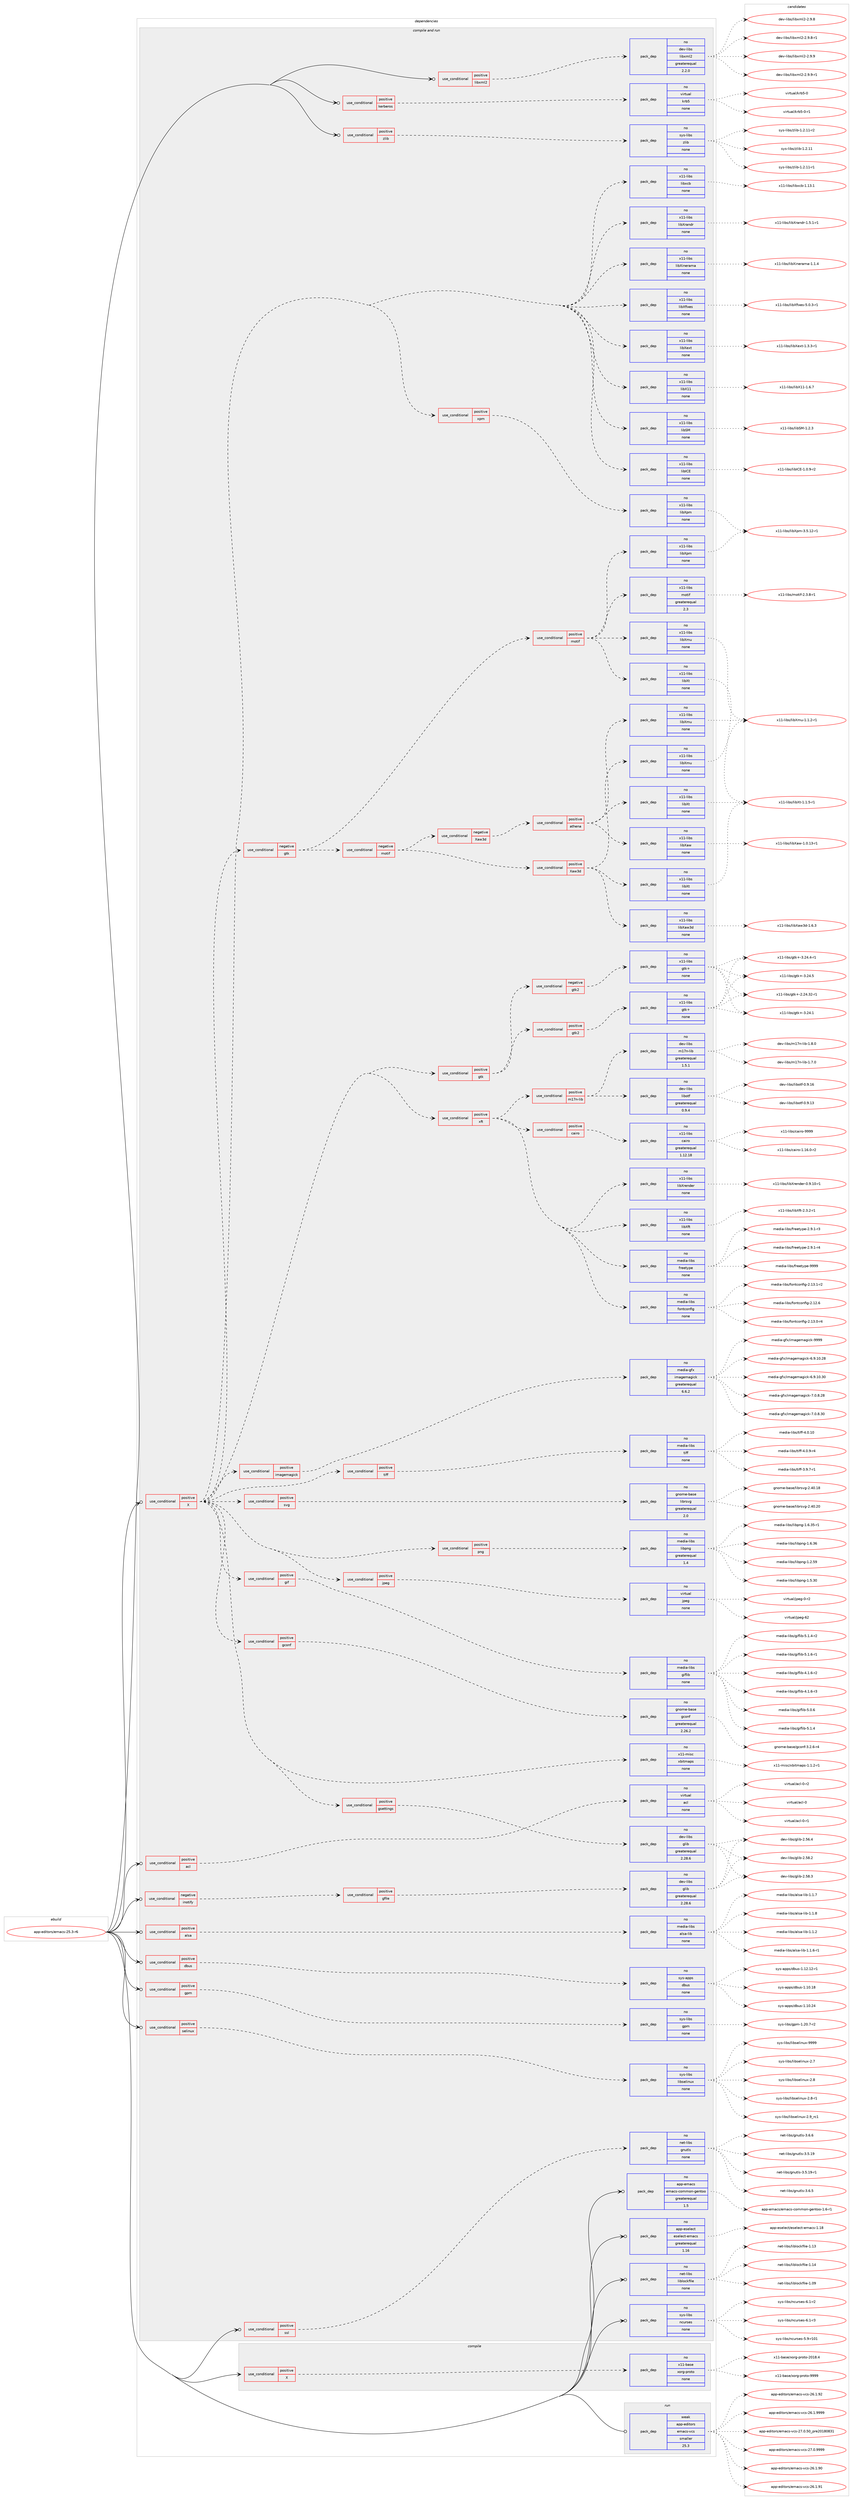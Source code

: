 digraph prolog {

# *************
# Graph options
# *************

newrank=true;
concentrate=true;
compound=true;
graph [rankdir=LR,fontname=Helvetica,fontsize=10,ranksep=1.5];#, ranksep=2.5, nodesep=0.2];
edge  [arrowhead=vee];
node  [fontname=Helvetica,fontsize=10];

# **********
# The ebuild
# **********

subgraph cluster_leftcol {
color=gray;
rank=same;
label=<<i>ebuild</i>>;
id [label="app-editors/emacs-25.3-r6", color=red, width=4, href="../app-editors/emacs-25.3-r6.svg"];
}

# ****************
# The dependencies
# ****************

subgraph cluster_midcol {
color=gray;
label=<<i>dependencies</i>>;
subgraph cluster_compile {
fillcolor="#eeeeee";
style=filled;
label=<<i>compile</i>>;
subgraph cond348324 {
dependency1279024 [label=<<TABLE BORDER="0" CELLBORDER="1" CELLSPACING="0" CELLPADDING="4"><TR><TD ROWSPAN="3" CELLPADDING="10">use_conditional</TD></TR><TR><TD>positive</TD></TR><TR><TD>X</TD></TR></TABLE>>, shape=none, color=red];
subgraph pack910796 {
dependency1279025 [label=<<TABLE BORDER="0" CELLBORDER="1" CELLSPACING="0" CELLPADDING="4" WIDTH="220"><TR><TD ROWSPAN="6" CELLPADDING="30">pack_dep</TD></TR><TR><TD WIDTH="110">no</TD></TR><TR><TD>x11-base</TD></TR><TR><TD>xorg-proto</TD></TR><TR><TD>none</TD></TR><TR><TD></TD></TR></TABLE>>, shape=none, color=blue];
}
dependency1279024:e -> dependency1279025:w [weight=20,style="dashed",arrowhead="vee"];
}
id:e -> dependency1279024:w [weight=20,style="solid",arrowhead="vee"];
}
subgraph cluster_compileandrun {
fillcolor="#eeeeee";
style=filled;
label=<<i>compile and run</i>>;
subgraph cond348325 {
dependency1279026 [label=<<TABLE BORDER="0" CELLBORDER="1" CELLSPACING="0" CELLPADDING="4"><TR><TD ROWSPAN="3" CELLPADDING="10">use_conditional</TD></TR><TR><TD>negative</TD></TR><TR><TD>inotify</TD></TR></TABLE>>, shape=none, color=red];
subgraph cond348326 {
dependency1279027 [label=<<TABLE BORDER="0" CELLBORDER="1" CELLSPACING="0" CELLPADDING="4"><TR><TD ROWSPAN="3" CELLPADDING="10">use_conditional</TD></TR><TR><TD>positive</TD></TR><TR><TD>gfile</TD></TR></TABLE>>, shape=none, color=red];
subgraph pack910797 {
dependency1279028 [label=<<TABLE BORDER="0" CELLBORDER="1" CELLSPACING="0" CELLPADDING="4" WIDTH="220"><TR><TD ROWSPAN="6" CELLPADDING="30">pack_dep</TD></TR><TR><TD WIDTH="110">no</TD></TR><TR><TD>dev-libs</TD></TR><TR><TD>glib</TD></TR><TR><TD>greaterequal</TD></TR><TR><TD>2.28.6</TD></TR></TABLE>>, shape=none, color=blue];
}
dependency1279027:e -> dependency1279028:w [weight=20,style="dashed",arrowhead="vee"];
}
dependency1279026:e -> dependency1279027:w [weight=20,style="dashed",arrowhead="vee"];
}
id:e -> dependency1279026:w [weight=20,style="solid",arrowhead="odotvee"];
subgraph cond348327 {
dependency1279029 [label=<<TABLE BORDER="0" CELLBORDER="1" CELLSPACING="0" CELLPADDING="4"><TR><TD ROWSPAN="3" CELLPADDING="10">use_conditional</TD></TR><TR><TD>positive</TD></TR><TR><TD>X</TD></TR></TABLE>>, shape=none, color=red];
subgraph pack910798 {
dependency1279030 [label=<<TABLE BORDER="0" CELLBORDER="1" CELLSPACING="0" CELLPADDING="4" WIDTH="220"><TR><TD ROWSPAN="6" CELLPADDING="30">pack_dep</TD></TR><TR><TD WIDTH="110">no</TD></TR><TR><TD>x11-libs</TD></TR><TR><TD>libICE</TD></TR><TR><TD>none</TD></TR><TR><TD></TD></TR></TABLE>>, shape=none, color=blue];
}
dependency1279029:e -> dependency1279030:w [weight=20,style="dashed",arrowhead="vee"];
subgraph pack910799 {
dependency1279031 [label=<<TABLE BORDER="0" CELLBORDER="1" CELLSPACING="0" CELLPADDING="4" WIDTH="220"><TR><TD ROWSPAN="6" CELLPADDING="30">pack_dep</TD></TR><TR><TD WIDTH="110">no</TD></TR><TR><TD>x11-libs</TD></TR><TR><TD>libSM</TD></TR><TR><TD>none</TD></TR><TR><TD></TD></TR></TABLE>>, shape=none, color=blue];
}
dependency1279029:e -> dependency1279031:w [weight=20,style="dashed",arrowhead="vee"];
subgraph pack910800 {
dependency1279032 [label=<<TABLE BORDER="0" CELLBORDER="1" CELLSPACING="0" CELLPADDING="4" WIDTH="220"><TR><TD ROWSPAN="6" CELLPADDING="30">pack_dep</TD></TR><TR><TD WIDTH="110">no</TD></TR><TR><TD>x11-libs</TD></TR><TR><TD>libX11</TD></TR><TR><TD>none</TD></TR><TR><TD></TD></TR></TABLE>>, shape=none, color=blue];
}
dependency1279029:e -> dependency1279032:w [weight=20,style="dashed",arrowhead="vee"];
subgraph pack910801 {
dependency1279033 [label=<<TABLE BORDER="0" CELLBORDER="1" CELLSPACING="0" CELLPADDING="4" WIDTH="220"><TR><TD ROWSPAN="6" CELLPADDING="30">pack_dep</TD></TR><TR><TD WIDTH="110">no</TD></TR><TR><TD>x11-libs</TD></TR><TR><TD>libXext</TD></TR><TR><TD>none</TD></TR><TR><TD></TD></TR></TABLE>>, shape=none, color=blue];
}
dependency1279029:e -> dependency1279033:w [weight=20,style="dashed",arrowhead="vee"];
subgraph pack910802 {
dependency1279034 [label=<<TABLE BORDER="0" CELLBORDER="1" CELLSPACING="0" CELLPADDING="4" WIDTH="220"><TR><TD ROWSPAN="6" CELLPADDING="30">pack_dep</TD></TR><TR><TD WIDTH="110">no</TD></TR><TR><TD>x11-libs</TD></TR><TR><TD>libXfixes</TD></TR><TR><TD>none</TD></TR><TR><TD></TD></TR></TABLE>>, shape=none, color=blue];
}
dependency1279029:e -> dependency1279034:w [weight=20,style="dashed",arrowhead="vee"];
subgraph pack910803 {
dependency1279035 [label=<<TABLE BORDER="0" CELLBORDER="1" CELLSPACING="0" CELLPADDING="4" WIDTH="220"><TR><TD ROWSPAN="6" CELLPADDING="30">pack_dep</TD></TR><TR><TD WIDTH="110">no</TD></TR><TR><TD>x11-libs</TD></TR><TR><TD>libXinerama</TD></TR><TR><TD>none</TD></TR><TR><TD></TD></TR></TABLE>>, shape=none, color=blue];
}
dependency1279029:e -> dependency1279035:w [weight=20,style="dashed",arrowhead="vee"];
subgraph pack910804 {
dependency1279036 [label=<<TABLE BORDER="0" CELLBORDER="1" CELLSPACING="0" CELLPADDING="4" WIDTH="220"><TR><TD ROWSPAN="6" CELLPADDING="30">pack_dep</TD></TR><TR><TD WIDTH="110">no</TD></TR><TR><TD>x11-libs</TD></TR><TR><TD>libXrandr</TD></TR><TR><TD>none</TD></TR><TR><TD></TD></TR></TABLE>>, shape=none, color=blue];
}
dependency1279029:e -> dependency1279036:w [weight=20,style="dashed",arrowhead="vee"];
subgraph pack910805 {
dependency1279037 [label=<<TABLE BORDER="0" CELLBORDER="1" CELLSPACING="0" CELLPADDING="4" WIDTH="220"><TR><TD ROWSPAN="6" CELLPADDING="30">pack_dep</TD></TR><TR><TD WIDTH="110">no</TD></TR><TR><TD>x11-libs</TD></TR><TR><TD>libxcb</TD></TR><TR><TD>none</TD></TR><TR><TD></TD></TR></TABLE>>, shape=none, color=blue];
}
dependency1279029:e -> dependency1279037:w [weight=20,style="dashed",arrowhead="vee"];
subgraph pack910806 {
dependency1279038 [label=<<TABLE BORDER="0" CELLBORDER="1" CELLSPACING="0" CELLPADDING="4" WIDTH="220"><TR><TD ROWSPAN="6" CELLPADDING="30">pack_dep</TD></TR><TR><TD WIDTH="110">no</TD></TR><TR><TD>x11-misc</TD></TR><TR><TD>xbitmaps</TD></TR><TR><TD>none</TD></TR><TR><TD></TD></TR></TABLE>>, shape=none, color=blue];
}
dependency1279029:e -> dependency1279038:w [weight=20,style="dashed",arrowhead="vee"];
subgraph cond348328 {
dependency1279039 [label=<<TABLE BORDER="0" CELLBORDER="1" CELLSPACING="0" CELLPADDING="4"><TR><TD ROWSPAN="3" CELLPADDING="10">use_conditional</TD></TR><TR><TD>positive</TD></TR><TR><TD>gconf</TD></TR></TABLE>>, shape=none, color=red];
subgraph pack910807 {
dependency1279040 [label=<<TABLE BORDER="0" CELLBORDER="1" CELLSPACING="0" CELLPADDING="4" WIDTH="220"><TR><TD ROWSPAN="6" CELLPADDING="30">pack_dep</TD></TR><TR><TD WIDTH="110">no</TD></TR><TR><TD>gnome-base</TD></TR><TR><TD>gconf</TD></TR><TR><TD>greaterequal</TD></TR><TR><TD>2.26.2</TD></TR></TABLE>>, shape=none, color=blue];
}
dependency1279039:e -> dependency1279040:w [weight=20,style="dashed",arrowhead="vee"];
}
dependency1279029:e -> dependency1279039:w [weight=20,style="dashed",arrowhead="vee"];
subgraph cond348329 {
dependency1279041 [label=<<TABLE BORDER="0" CELLBORDER="1" CELLSPACING="0" CELLPADDING="4"><TR><TD ROWSPAN="3" CELLPADDING="10">use_conditional</TD></TR><TR><TD>positive</TD></TR><TR><TD>gsettings</TD></TR></TABLE>>, shape=none, color=red];
subgraph pack910808 {
dependency1279042 [label=<<TABLE BORDER="0" CELLBORDER="1" CELLSPACING="0" CELLPADDING="4" WIDTH="220"><TR><TD ROWSPAN="6" CELLPADDING="30">pack_dep</TD></TR><TR><TD WIDTH="110">no</TD></TR><TR><TD>dev-libs</TD></TR><TR><TD>glib</TD></TR><TR><TD>greaterequal</TD></TR><TR><TD>2.28.6</TD></TR></TABLE>>, shape=none, color=blue];
}
dependency1279041:e -> dependency1279042:w [weight=20,style="dashed",arrowhead="vee"];
}
dependency1279029:e -> dependency1279041:w [weight=20,style="dashed",arrowhead="vee"];
subgraph cond348330 {
dependency1279043 [label=<<TABLE BORDER="0" CELLBORDER="1" CELLSPACING="0" CELLPADDING="4"><TR><TD ROWSPAN="3" CELLPADDING="10">use_conditional</TD></TR><TR><TD>positive</TD></TR><TR><TD>gif</TD></TR></TABLE>>, shape=none, color=red];
subgraph pack910809 {
dependency1279044 [label=<<TABLE BORDER="0" CELLBORDER="1" CELLSPACING="0" CELLPADDING="4" WIDTH="220"><TR><TD ROWSPAN="6" CELLPADDING="30">pack_dep</TD></TR><TR><TD WIDTH="110">no</TD></TR><TR><TD>media-libs</TD></TR><TR><TD>giflib</TD></TR><TR><TD>none</TD></TR><TR><TD></TD></TR></TABLE>>, shape=none, color=blue];
}
dependency1279043:e -> dependency1279044:w [weight=20,style="dashed",arrowhead="vee"];
}
dependency1279029:e -> dependency1279043:w [weight=20,style="dashed",arrowhead="vee"];
subgraph cond348331 {
dependency1279045 [label=<<TABLE BORDER="0" CELLBORDER="1" CELLSPACING="0" CELLPADDING="4"><TR><TD ROWSPAN="3" CELLPADDING="10">use_conditional</TD></TR><TR><TD>positive</TD></TR><TR><TD>jpeg</TD></TR></TABLE>>, shape=none, color=red];
subgraph pack910810 {
dependency1279046 [label=<<TABLE BORDER="0" CELLBORDER="1" CELLSPACING="0" CELLPADDING="4" WIDTH="220"><TR><TD ROWSPAN="6" CELLPADDING="30">pack_dep</TD></TR><TR><TD WIDTH="110">no</TD></TR><TR><TD>virtual</TD></TR><TR><TD>jpeg</TD></TR><TR><TD>none</TD></TR><TR><TD></TD></TR></TABLE>>, shape=none, color=blue];
}
dependency1279045:e -> dependency1279046:w [weight=20,style="dashed",arrowhead="vee"];
}
dependency1279029:e -> dependency1279045:w [weight=20,style="dashed",arrowhead="vee"];
subgraph cond348332 {
dependency1279047 [label=<<TABLE BORDER="0" CELLBORDER="1" CELLSPACING="0" CELLPADDING="4"><TR><TD ROWSPAN="3" CELLPADDING="10">use_conditional</TD></TR><TR><TD>positive</TD></TR><TR><TD>png</TD></TR></TABLE>>, shape=none, color=red];
subgraph pack910811 {
dependency1279048 [label=<<TABLE BORDER="0" CELLBORDER="1" CELLSPACING="0" CELLPADDING="4" WIDTH="220"><TR><TD ROWSPAN="6" CELLPADDING="30">pack_dep</TD></TR><TR><TD WIDTH="110">no</TD></TR><TR><TD>media-libs</TD></TR><TR><TD>libpng</TD></TR><TR><TD>greaterequal</TD></TR><TR><TD>1.4</TD></TR></TABLE>>, shape=none, color=blue];
}
dependency1279047:e -> dependency1279048:w [weight=20,style="dashed",arrowhead="vee"];
}
dependency1279029:e -> dependency1279047:w [weight=20,style="dashed",arrowhead="vee"];
subgraph cond348333 {
dependency1279049 [label=<<TABLE BORDER="0" CELLBORDER="1" CELLSPACING="0" CELLPADDING="4"><TR><TD ROWSPAN="3" CELLPADDING="10">use_conditional</TD></TR><TR><TD>positive</TD></TR><TR><TD>svg</TD></TR></TABLE>>, shape=none, color=red];
subgraph pack910812 {
dependency1279050 [label=<<TABLE BORDER="0" CELLBORDER="1" CELLSPACING="0" CELLPADDING="4" WIDTH="220"><TR><TD ROWSPAN="6" CELLPADDING="30">pack_dep</TD></TR><TR><TD WIDTH="110">no</TD></TR><TR><TD>gnome-base</TD></TR><TR><TD>librsvg</TD></TR><TR><TD>greaterequal</TD></TR><TR><TD>2.0</TD></TR></TABLE>>, shape=none, color=blue];
}
dependency1279049:e -> dependency1279050:w [weight=20,style="dashed",arrowhead="vee"];
}
dependency1279029:e -> dependency1279049:w [weight=20,style="dashed",arrowhead="vee"];
subgraph cond348334 {
dependency1279051 [label=<<TABLE BORDER="0" CELLBORDER="1" CELLSPACING="0" CELLPADDING="4"><TR><TD ROWSPAN="3" CELLPADDING="10">use_conditional</TD></TR><TR><TD>positive</TD></TR><TR><TD>tiff</TD></TR></TABLE>>, shape=none, color=red];
subgraph pack910813 {
dependency1279052 [label=<<TABLE BORDER="0" CELLBORDER="1" CELLSPACING="0" CELLPADDING="4" WIDTH="220"><TR><TD ROWSPAN="6" CELLPADDING="30">pack_dep</TD></TR><TR><TD WIDTH="110">no</TD></TR><TR><TD>media-libs</TD></TR><TR><TD>tiff</TD></TR><TR><TD>none</TD></TR><TR><TD></TD></TR></TABLE>>, shape=none, color=blue];
}
dependency1279051:e -> dependency1279052:w [weight=20,style="dashed",arrowhead="vee"];
}
dependency1279029:e -> dependency1279051:w [weight=20,style="dashed",arrowhead="vee"];
subgraph cond348335 {
dependency1279053 [label=<<TABLE BORDER="0" CELLBORDER="1" CELLSPACING="0" CELLPADDING="4"><TR><TD ROWSPAN="3" CELLPADDING="10">use_conditional</TD></TR><TR><TD>positive</TD></TR><TR><TD>xpm</TD></TR></TABLE>>, shape=none, color=red];
subgraph pack910814 {
dependency1279054 [label=<<TABLE BORDER="0" CELLBORDER="1" CELLSPACING="0" CELLPADDING="4" WIDTH="220"><TR><TD ROWSPAN="6" CELLPADDING="30">pack_dep</TD></TR><TR><TD WIDTH="110">no</TD></TR><TR><TD>x11-libs</TD></TR><TR><TD>libXpm</TD></TR><TR><TD>none</TD></TR><TR><TD></TD></TR></TABLE>>, shape=none, color=blue];
}
dependency1279053:e -> dependency1279054:w [weight=20,style="dashed",arrowhead="vee"];
}
dependency1279029:e -> dependency1279053:w [weight=20,style="dashed",arrowhead="vee"];
subgraph cond348336 {
dependency1279055 [label=<<TABLE BORDER="0" CELLBORDER="1" CELLSPACING="0" CELLPADDING="4"><TR><TD ROWSPAN="3" CELLPADDING="10">use_conditional</TD></TR><TR><TD>positive</TD></TR><TR><TD>imagemagick</TD></TR></TABLE>>, shape=none, color=red];
subgraph pack910815 {
dependency1279056 [label=<<TABLE BORDER="0" CELLBORDER="1" CELLSPACING="0" CELLPADDING="4" WIDTH="220"><TR><TD ROWSPAN="6" CELLPADDING="30">pack_dep</TD></TR><TR><TD WIDTH="110">no</TD></TR><TR><TD>media-gfx</TD></TR><TR><TD>imagemagick</TD></TR><TR><TD>greaterequal</TD></TR><TR><TD>6.6.2</TD></TR></TABLE>>, shape=none, color=blue];
}
dependency1279055:e -> dependency1279056:w [weight=20,style="dashed",arrowhead="vee"];
}
dependency1279029:e -> dependency1279055:w [weight=20,style="dashed",arrowhead="vee"];
subgraph cond348337 {
dependency1279057 [label=<<TABLE BORDER="0" CELLBORDER="1" CELLSPACING="0" CELLPADDING="4"><TR><TD ROWSPAN="3" CELLPADDING="10">use_conditional</TD></TR><TR><TD>positive</TD></TR><TR><TD>xft</TD></TR></TABLE>>, shape=none, color=red];
subgraph pack910816 {
dependency1279058 [label=<<TABLE BORDER="0" CELLBORDER="1" CELLSPACING="0" CELLPADDING="4" WIDTH="220"><TR><TD ROWSPAN="6" CELLPADDING="30">pack_dep</TD></TR><TR><TD WIDTH="110">no</TD></TR><TR><TD>media-libs</TD></TR><TR><TD>fontconfig</TD></TR><TR><TD>none</TD></TR><TR><TD></TD></TR></TABLE>>, shape=none, color=blue];
}
dependency1279057:e -> dependency1279058:w [weight=20,style="dashed",arrowhead="vee"];
subgraph pack910817 {
dependency1279059 [label=<<TABLE BORDER="0" CELLBORDER="1" CELLSPACING="0" CELLPADDING="4" WIDTH="220"><TR><TD ROWSPAN="6" CELLPADDING="30">pack_dep</TD></TR><TR><TD WIDTH="110">no</TD></TR><TR><TD>media-libs</TD></TR><TR><TD>freetype</TD></TR><TR><TD>none</TD></TR><TR><TD></TD></TR></TABLE>>, shape=none, color=blue];
}
dependency1279057:e -> dependency1279059:w [weight=20,style="dashed",arrowhead="vee"];
subgraph pack910818 {
dependency1279060 [label=<<TABLE BORDER="0" CELLBORDER="1" CELLSPACING="0" CELLPADDING="4" WIDTH="220"><TR><TD ROWSPAN="6" CELLPADDING="30">pack_dep</TD></TR><TR><TD WIDTH="110">no</TD></TR><TR><TD>x11-libs</TD></TR><TR><TD>libXft</TD></TR><TR><TD>none</TD></TR><TR><TD></TD></TR></TABLE>>, shape=none, color=blue];
}
dependency1279057:e -> dependency1279060:w [weight=20,style="dashed",arrowhead="vee"];
subgraph pack910819 {
dependency1279061 [label=<<TABLE BORDER="0" CELLBORDER="1" CELLSPACING="0" CELLPADDING="4" WIDTH="220"><TR><TD ROWSPAN="6" CELLPADDING="30">pack_dep</TD></TR><TR><TD WIDTH="110">no</TD></TR><TR><TD>x11-libs</TD></TR><TR><TD>libXrender</TD></TR><TR><TD>none</TD></TR><TR><TD></TD></TR></TABLE>>, shape=none, color=blue];
}
dependency1279057:e -> dependency1279061:w [weight=20,style="dashed",arrowhead="vee"];
subgraph cond348338 {
dependency1279062 [label=<<TABLE BORDER="0" CELLBORDER="1" CELLSPACING="0" CELLPADDING="4"><TR><TD ROWSPAN="3" CELLPADDING="10">use_conditional</TD></TR><TR><TD>positive</TD></TR><TR><TD>cairo</TD></TR></TABLE>>, shape=none, color=red];
subgraph pack910820 {
dependency1279063 [label=<<TABLE BORDER="0" CELLBORDER="1" CELLSPACING="0" CELLPADDING="4" WIDTH="220"><TR><TD ROWSPAN="6" CELLPADDING="30">pack_dep</TD></TR><TR><TD WIDTH="110">no</TD></TR><TR><TD>x11-libs</TD></TR><TR><TD>cairo</TD></TR><TR><TD>greaterequal</TD></TR><TR><TD>1.12.18</TD></TR></TABLE>>, shape=none, color=blue];
}
dependency1279062:e -> dependency1279063:w [weight=20,style="dashed",arrowhead="vee"];
}
dependency1279057:e -> dependency1279062:w [weight=20,style="dashed",arrowhead="vee"];
subgraph cond348339 {
dependency1279064 [label=<<TABLE BORDER="0" CELLBORDER="1" CELLSPACING="0" CELLPADDING="4"><TR><TD ROWSPAN="3" CELLPADDING="10">use_conditional</TD></TR><TR><TD>positive</TD></TR><TR><TD>m17n-lib</TD></TR></TABLE>>, shape=none, color=red];
subgraph pack910821 {
dependency1279065 [label=<<TABLE BORDER="0" CELLBORDER="1" CELLSPACING="0" CELLPADDING="4" WIDTH="220"><TR><TD ROWSPAN="6" CELLPADDING="30">pack_dep</TD></TR><TR><TD WIDTH="110">no</TD></TR><TR><TD>dev-libs</TD></TR><TR><TD>libotf</TD></TR><TR><TD>greaterequal</TD></TR><TR><TD>0.9.4</TD></TR></TABLE>>, shape=none, color=blue];
}
dependency1279064:e -> dependency1279065:w [weight=20,style="dashed",arrowhead="vee"];
subgraph pack910822 {
dependency1279066 [label=<<TABLE BORDER="0" CELLBORDER="1" CELLSPACING="0" CELLPADDING="4" WIDTH="220"><TR><TD ROWSPAN="6" CELLPADDING="30">pack_dep</TD></TR><TR><TD WIDTH="110">no</TD></TR><TR><TD>dev-libs</TD></TR><TR><TD>m17n-lib</TD></TR><TR><TD>greaterequal</TD></TR><TR><TD>1.5.1</TD></TR></TABLE>>, shape=none, color=blue];
}
dependency1279064:e -> dependency1279066:w [weight=20,style="dashed",arrowhead="vee"];
}
dependency1279057:e -> dependency1279064:w [weight=20,style="dashed",arrowhead="vee"];
}
dependency1279029:e -> dependency1279057:w [weight=20,style="dashed",arrowhead="vee"];
subgraph cond348340 {
dependency1279067 [label=<<TABLE BORDER="0" CELLBORDER="1" CELLSPACING="0" CELLPADDING="4"><TR><TD ROWSPAN="3" CELLPADDING="10">use_conditional</TD></TR><TR><TD>positive</TD></TR><TR><TD>gtk</TD></TR></TABLE>>, shape=none, color=red];
subgraph cond348341 {
dependency1279068 [label=<<TABLE BORDER="0" CELLBORDER="1" CELLSPACING="0" CELLPADDING="4"><TR><TD ROWSPAN="3" CELLPADDING="10">use_conditional</TD></TR><TR><TD>positive</TD></TR><TR><TD>gtk2</TD></TR></TABLE>>, shape=none, color=red];
subgraph pack910823 {
dependency1279069 [label=<<TABLE BORDER="0" CELLBORDER="1" CELLSPACING="0" CELLPADDING="4" WIDTH="220"><TR><TD ROWSPAN="6" CELLPADDING="30">pack_dep</TD></TR><TR><TD WIDTH="110">no</TD></TR><TR><TD>x11-libs</TD></TR><TR><TD>gtk+</TD></TR><TR><TD>none</TD></TR><TR><TD></TD></TR></TABLE>>, shape=none, color=blue];
}
dependency1279068:e -> dependency1279069:w [weight=20,style="dashed",arrowhead="vee"];
}
dependency1279067:e -> dependency1279068:w [weight=20,style="dashed",arrowhead="vee"];
subgraph cond348342 {
dependency1279070 [label=<<TABLE BORDER="0" CELLBORDER="1" CELLSPACING="0" CELLPADDING="4"><TR><TD ROWSPAN="3" CELLPADDING="10">use_conditional</TD></TR><TR><TD>negative</TD></TR><TR><TD>gtk2</TD></TR></TABLE>>, shape=none, color=red];
subgraph pack910824 {
dependency1279071 [label=<<TABLE BORDER="0" CELLBORDER="1" CELLSPACING="0" CELLPADDING="4" WIDTH="220"><TR><TD ROWSPAN="6" CELLPADDING="30">pack_dep</TD></TR><TR><TD WIDTH="110">no</TD></TR><TR><TD>x11-libs</TD></TR><TR><TD>gtk+</TD></TR><TR><TD>none</TD></TR><TR><TD></TD></TR></TABLE>>, shape=none, color=blue];
}
dependency1279070:e -> dependency1279071:w [weight=20,style="dashed",arrowhead="vee"];
}
dependency1279067:e -> dependency1279070:w [weight=20,style="dashed",arrowhead="vee"];
}
dependency1279029:e -> dependency1279067:w [weight=20,style="dashed",arrowhead="vee"];
subgraph cond348343 {
dependency1279072 [label=<<TABLE BORDER="0" CELLBORDER="1" CELLSPACING="0" CELLPADDING="4"><TR><TD ROWSPAN="3" CELLPADDING="10">use_conditional</TD></TR><TR><TD>negative</TD></TR><TR><TD>gtk</TD></TR></TABLE>>, shape=none, color=red];
subgraph cond348344 {
dependency1279073 [label=<<TABLE BORDER="0" CELLBORDER="1" CELLSPACING="0" CELLPADDING="4"><TR><TD ROWSPAN="3" CELLPADDING="10">use_conditional</TD></TR><TR><TD>positive</TD></TR><TR><TD>motif</TD></TR></TABLE>>, shape=none, color=red];
subgraph pack910825 {
dependency1279074 [label=<<TABLE BORDER="0" CELLBORDER="1" CELLSPACING="0" CELLPADDING="4" WIDTH="220"><TR><TD ROWSPAN="6" CELLPADDING="30">pack_dep</TD></TR><TR><TD WIDTH="110">no</TD></TR><TR><TD>x11-libs</TD></TR><TR><TD>motif</TD></TR><TR><TD>greaterequal</TD></TR><TR><TD>2.3</TD></TR></TABLE>>, shape=none, color=blue];
}
dependency1279073:e -> dependency1279074:w [weight=20,style="dashed",arrowhead="vee"];
subgraph pack910826 {
dependency1279075 [label=<<TABLE BORDER="0" CELLBORDER="1" CELLSPACING="0" CELLPADDING="4" WIDTH="220"><TR><TD ROWSPAN="6" CELLPADDING="30">pack_dep</TD></TR><TR><TD WIDTH="110">no</TD></TR><TR><TD>x11-libs</TD></TR><TR><TD>libXpm</TD></TR><TR><TD>none</TD></TR><TR><TD></TD></TR></TABLE>>, shape=none, color=blue];
}
dependency1279073:e -> dependency1279075:w [weight=20,style="dashed",arrowhead="vee"];
subgraph pack910827 {
dependency1279076 [label=<<TABLE BORDER="0" CELLBORDER="1" CELLSPACING="0" CELLPADDING="4" WIDTH="220"><TR><TD ROWSPAN="6" CELLPADDING="30">pack_dep</TD></TR><TR><TD WIDTH="110">no</TD></TR><TR><TD>x11-libs</TD></TR><TR><TD>libXmu</TD></TR><TR><TD>none</TD></TR><TR><TD></TD></TR></TABLE>>, shape=none, color=blue];
}
dependency1279073:e -> dependency1279076:w [weight=20,style="dashed",arrowhead="vee"];
subgraph pack910828 {
dependency1279077 [label=<<TABLE BORDER="0" CELLBORDER="1" CELLSPACING="0" CELLPADDING="4" WIDTH="220"><TR><TD ROWSPAN="6" CELLPADDING="30">pack_dep</TD></TR><TR><TD WIDTH="110">no</TD></TR><TR><TD>x11-libs</TD></TR><TR><TD>libXt</TD></TR><TR><TD>none</TD></TR><TR><TD></TD></TR></TABLE>>, shape=none, color=blue];
}
dependency1279073:e -> dependency1279077:w [weight=20,style="dashed",arrowhead="vee"];
}
dependency1279072:e -> dependency1279073:w [weight=20,style="dashed",arrowhead="vee"];
subgraph cond348345 {
dependency1279078 [label=<<TABLE BORDER="0" CELLBORDER="1" CELLSPACING="0" CELLPADDING="4"><TR><TD ROWSPAN="3" CELLPADDING="10">use_conditional</TD></TR><TR><TD>negative</TD></TR><TR><TD>motif</TD></TR></TABLE>>, shape=none, color=red];
subgraph cond348346 {
dependency1279079 [label=<<TABLE BORDER="0" CELLBORDER="1" CELLSPACING="0" CELLPADDING="4"><TR><TD ROWSPAN="3" CELLPADDING="10">use_conditional</TD></TR><TR><TD>positive</TD></TR><TR><TD>Xaw3d</TD></TR></TABLE>>, shape=none, color=red];
subgraph pack910829 {
dependency1279080 [label=<<TABLE BORDER="0" CELLBORDER="1" CELLSPACING="0" CELLPADDING="4" WIDTH="220"><TR><TD ROWSPAN="6" CELLPADDING="30">pack_dep</TD></TR><TR><TD WIDTH="110">no</TD></TR><TR><TD>x11-libs</TD></TR><TR><TD>libXaw3d</TD></TR><TR><TD>none</TD></TR><TR><TD></TD></TR></TABLE>>, shape=none, color=blue];
}
dependency1279079:e -> dependency1279080:w [weight=20,style="dashed",arrowhead="vee"];
subgraph pack910830 {
dependency1279081 [label=<<TABLE BORDER="0" CELLBORDER="1" CELLSPACING="0" CELLPADDING="4" WIDTH="220"><TR><TD ROWSPAN="6" CELLPADDING="30">pack_dep</TD></TR><TR><TD WIDTH="110">no</TD></TR><TR><TD>x11-libs</TD></TR><TR><TD>libXmu</TD></TR><TR><TD>none</TD></TR><TR><TD></TD></TR></TABLE>>, shape=none, color=blue];
}
dependency1279079:e -> dependency1279081:w [weight=20,style="dashed",arrowhead="vee"];
subgraph pack910831 {
dependency1279082 [label=<<TABLE BORDER="0" CELLBORDER="1" CELLSPACING="0" CELLPADDING="4" WIDTH="220"><TR><TD ROWSPAN="6" CELLPADDING="30">pack_dep</TD></TR><TR><TD WIDTH="110">no</TD></TR><TR><TD>x11-libs</TD></TR><TR><TD>libXt</TD></TR><TR><TD>none</TD></TR><TR><TD></TD></TR></TABLE>>, shape=none, color=blue];
}
dependency1279079:e -> dependency1279082:w [weight=20,style="dashed",arrowhead="vee"];
}
dependency1279078:e -> dependency1279079:w [weight=20,style="dashed",arrowhead="vee"];
subgraph cond348347 {
dependency1279083 [label=<<TABLE BORDER="0" CELLBORDER="1" CELLSPACING="0" CELLPADDING="4"><TR><TD ROWSPAN="3" CELLPADDING="10">use_conditional</TD></TR><TR><TD>negative</TD></TR><TR><TD>Xaw3d</TD></TR></TABLE>>, shape=none, color=red];
subgraph cond348348 {
dependency1279084 [label=<<TABLE BORDER="0" CELLBORDER="1" CELLSPACING="0" CELLPADDING="4"><TR><TD ROWSPAN="3" CELLPADDING="10">use_conditional</TD></TR><TR><TD>positive</TD></TR><TR><TD>athena</TD></TR></TABLE>>, shape=none, color=red];
subgraph pack910832 {
dependency1279085 [label=<<TABLE BORDER="0" CELLBORDER="1" CELLSPACING="0" CELLPADDING="4" WIDTH="220"><TR><TD ROWSPAN="6" CELLPADDING="30">pack_dep</TD></TR><TR><TD WIDTH="110">no</TD></TR><TR><TD>x11-libs</TD></TR><TR><TD>libXaw</TD></TR><TR><TD>none</TD></TR><TR><TD></TD></TR></TABLE>>, shape=none, color=blue];
}
dependency1279084:e -> dependency1279085:w [weight=20,style="dashed",arrowhead="vee"];
subgraph pack910833 {
dependency1279086 [label=<<TABLE BORDER="0" CELLBORDER="1" CELLSPACING="0" CELLPADDING="4" WIDTH="220"><TR><TD ROWSPAN="6" CELLPADDING="30">pack_dep</TD></TR><TR><TD WIDTH="110">no</TD></TR><TR><TD>x11-libs</TD></TR><TR><TD>libXmu</TD></TR><TR><TD>none</TD></TR><TR><TD></TD></TR></TABLE>>, shape=none, color=blue];
}
dependency1279084:e -> dependency1279086:w [weight=20,style="dashed",arrowhead="vee"];
subgraph pack910834 {
dependency1279087 [label=<<TABLE BORDER="0" CELLBORDER="1" CELLSPACING="0" CELLPADDING="4" WIDTH="220"><TR><TD ROWSPAN="6" CELLPADDING="30">pack_dep</TD></TR><TR><TD WIDTH="110">no</TD></TR><TR><TD>x11-libs</TD></TR><TR><TD>libXt</TD></TR><TR><TD>none</TD></TR><TR><TD></TD></TR></TABLE>>, shape=none, color=blue];
}
dependency1279084:e -> dependency1279087:w [weight=20,style="dashed",arrowhead="vee"];
}
dependency1279083:e -> dependency1279084:w [weight=20,style="dashed",arrowhead="vee"];
}
dependency1279078:e -> dependency1279083:w [weight=20,style="dashed",arrowhead="vee"];
}
dependency1279072:e -> dependency1279078:w [weight=20,style="dashed",arrowhead="vee"];
}
dependency1279029:e -> dependency1279072:w [weight=20,style="dashed",arrowhead="vee"];
}
id:e -> dependency1279029:w [weight=20,style="solid",arrowhead="odotvee"];
subgraph cond348349 {
dependency1279088 [label=<<TABLE BORDER="0" CELLBORDER="1" CELLSPACING="0" CELLPADDING="4"><TR><TD ROWSPAN="3" CELLPADDING="10">use_conditional</TD></TR><TR><TD>positive</TD></TR><TR><TD>acl</TD></TR></TABLE>>, shape=none, color=red];
subgraph pack910835 {
dependency1279089 [label=<<TABLE BORDER="0" CELLBORDER="1" CELLSPACING="0" CELLPADDING="4" WIDTH="220"><TR><TD ROWSPAN="6" CELLPADDING="30">pack_dep</TD></TR><TR><TD WIDTH="110">no</TD></TR><TR><TD>virtual</TD></TR><TR><TD>acl</TD></TR><TR><TD>none</TD></TR><TR><TD></TD></TR></TABLE>>, shape=none, color=blue];
}
dependency1279088:e -> dependency1279089:w [weight=20,style="dashed",arrowhead="vee"];
}
id:e -> dependency1279088:w [weight=20,style="solid",arrowhead="odotvee"];
subgraph cond348350 {
dependency1279090 [label=<<TABLE BORDER="0" CELLBORDER="1" CELLSPACING="0" CELLPADDING="4"><TR><TD ROWSPAN="3" CELLPADDING="10">use_conditional</TD></TR><TR><TD>positive</TD></TR><TR><TD>alsa</TD></TR></TABLE>>, shape=none, color=red];
subgraph pack910836 {
dependency1279091 [label=<<TABLE BORDER="0" CELLBORDER="1" CELLSPACING="0" CELLPADDING="4" WIDTH="220"><TR><TD ROWSPAN="6" CELLPADDING="30">pack_dep</TD></TR><TR><TD WIDTH="110">no</TD></TR><TR><TD>media-libs</TD></TR><TR><TD>alsa-lib</TD></TR><TR><TD>none</TD></TR><TR><TD></TD></TR></TABLE>>, shape=none, color=blue];
}
dependency1279090:e -> dependency1279091:w [weight=20,style="dashed",arrowhead="vee"];
}
id:e -> dependency1279090:w [weight=20,style="solid",arrowhead="odotvee"];
subgraph cond348351 {
dependency1279092 [label=<<TABLE BORDER="0" CELLBORDER="1" CELLSPACING="0" CELLPADDING="4"><TR><TD ROWSPAN="3" CELLPADDING="10">use_conditional</TD></TR><TR><TD>positive</TD></TR><TR><TD>dbus</TD></TR></TABLE>>, shape=none, color=red];
subgraph pack910837 {
dependency1279093 [label=<<TABLE BORDER="0" CELLBORDER="1" CELLSPACING="0" CELLPADDING="4" WIDTH="220"><TR><TD ROWSPAN="6" CELLPADDING="30">pack_dep</TD></TR><TR><TD WIDTH="110">no</TD></TR><TR><TD>sys-apps</TD></TR><TR><TD>dbus</TD></TR><TR><TD>none</TD></TR><TR><TD></TD></TR></TABLE>>, shape=none, color=blue];
}
dependency1279092:e -> dependency1279093:w [weight=20,style="dashed",arrowhead="vee"];
}
id:e -> dependency1279092:w [weight=20,style="solid",arrowhead="odotvee"];
subgraph cond348352 {
dependency1279094 [label=<<TABLE BORDER="0" CELLBORDER="1" CELLSPACING="0" CELLPADDING="4"><TR><TD ROWSPAN="3" CELLPADDING="10">use_conditional</TD></TR><TR><TD>positive</TD></TR><TR><TD>gpm</TD></TR></TABLE>>, shape=none, color=red];
subgraph pack910838 {
dependency1279095 [label=<<TABLE BORDER="0" CELLBORDER="1" CELLSPACING="0" CELLPADDING="4" WIDTH="220"><TR><TD ROWSPAN="6" CELLPADDING="30">pack_dep</TD></TR><TR><TD WIDTH="110">no</TD></TR><TR><TD>sys-libs</TD></TR><TR><TD>gpm</TD></TR><TR><TD>none</TD></TR><TR><TD></TD></TR></TABLE>>, shape=none, color=blue];
}
dependency1279094:e -> dependency1279095:w [weight=20,style="dashed",arrowhead="vee"];
}
id:e -> dependency1279094:w [weight=20,style="solid",arrowhead="odotvee"];
subgraph cond348353 {
dependency1279096 [label=<<TABLE BORDER="0" CELLBORDER="1" CELLSPACING="0" CELLPADDING="4"><TR><TD ROWSPAN="3" CELLPADDING="10">use_conditional</TD></TR><TR><TD>positive</TD></TR><TR><TD>kerberos</TD></TR></TABLE>>, shape=none, color=red];
subgraph pack910839 {
dependency1279097 [label=<<TABLE BORDER="0" CELLBORDER="1" CELLSPACING="0" CELLPADDING="4" WIDTH="220"><TR><TD ROWSPAN="6" CELLPADDING="30">pack_dep</TD></TR><TR><TD WIDTH="110">no</TD></TR><TR><TD>virtual</TD></TR><TR><TD>krb5</TD></TR><TR><TD>none</TD></TR><TR><TD></TD></TR></TABLE>>, shape=none, color=blue];
}
dependency1279096:e -> dependency1279097:w [weight=20,style="dashed",arrowhead="vee"];
}
id:e -> dependency1279096:w [weight=20,style="solid",arrowhead="odotvee"];
subgraph cond348354 {
dependency1279098 [label=<<TABLE BORDER="0" CELLBORDER="1" CELLSPACING="0" CELLPADDING="4"><TR><TD ROWSPAN="3" CELLPADDING="10">use_conditional</TD></TR><TR><TD>positive</TD></TR><TR><TD>libxml2</TD></TR></TABLE>>, shape=none, color=red];
subgraph pack910840 {
dependency1279099 [label=<<TABLE BORDER="0" CELLBORDER="1" CELLSPACING="0" CELLPADDING="4" WIDTH="220"><TR><TD ROWSPAN="6" CELLPADDING="30">pack_dep</TD></TR><TR><TD WIDTH="110">no</TD></TR><TR><TD>dev-libs</TD></TR><TR><TD>libxml2</TD></TR><TR><TD>greaterequal</TD></TR><TR><TD>2.2.0</TD></TR></TABLE>>, shape=none, color=blue];
}
dependency1279098:e -> dependency1279099:w [weight=20,style="dashed",arrowhead="vee"];
}
id:e -> dependency1279098:w [weight=20,style="solid",arrowhead="odotvee"];
subgraph cond348355 {
dependency1279100 [label=<<TABLE BORDER="0" CELLBORDER="1" CELLSPACING="0" CELLPADDING="4"><TR><TD ROWSPAN="3" CELLPADDING="10">use_conditional</TD></TR><TR><TD>positive</TD></TR><TR><TD>selinux</TD></TR></TABLE>>, shape=none, color=red];
subgraph pack910841 {
dependency1279101 [label=<<TABLE BORDER="0" CELLBORDER="1" CELLSPACING="0" CELLPADDING="4" WIDTH="220"><TR><TD ROWSPAN="6" CELLPADDING="30">pack_dep</TD></TR><TR><TD WIDTH="110">no</TD></TR><TR><TD>sys-libs</TD></TR><TR><TD>libselinux</TD></TR><TR><TD>none</TD></TR><TR><TD></TD></TR></TABLE>>, shape=none, color=blue];
}
dependency1279100:e -> dependency1279101:w [weight=20,style="dashed",arrowhead="vee"];
}
id:e -> dependency1279100:w [weight=20,style="solid",arrowhead="odotvee"];
subgraph cond348356 {
dependency1279102 [label=<<TABLE BORDER="0" CELLBORDER="1" CELLSPACING="0" CELLPADDING="4"><TR><TD ROWSPAN="3" CELLPADDING="10">use_conditional</TD></TR><TR><TD>positive</TD></TR><TR><TD>ssl</TD></TR></TABLE>>, shape=none, color=red];
subgraph pack910842 {
dependency1279103 [label=<<TABLE BORDER="0" CELLBORDER="1" CELLSPACING="0" CELLPADDING="4" WIDTH="220"><TR><TD ROWSPAN="6" CELLPADDING="30">pack_dep</TD></TR><TR><TD WIDTH="110">no</TD></TR><TR><TD>net-libs</TD></TR><TR><TD>gnutls</TD></TR><TR><TD>none</TD></TR><TR><TD></TD></TR></TABLE>>, shape=none, color=blue];
}
dependency1279102:e -> dependency1279103:w [weight=20,style="dashed",arrowhead="vee"];
}
id:e -> dependency1279102:w [weight=20,style="solid",arrowhead="odotvee"];
subgraph cond348357 {
dependency1279104 [label=<<TABLE BORDER="0" CELLBORDER="1" CELLSPACING="0" CELLPADDING="4"><TR><TD ROWSPAN="3" CELLPADDING="10">use_conditional</TD></TR><TR><TD>positive</TD></TR><TR><TD>zlib</TD></TR></TABLE>>, shape=none, color=red];
subgraph pack910843 {
dependency1279105 [label=<<TABLE BORDER="0" CELLBORDER="1" CELLSPACING="0" CELLPADDING="4" WIDTH="220"><TR><TD ROWSPAN="6" CELLPADDING="30">pack_dep</TD></TR><TR><TD WIDTH="110">no</TD></TR><TR><TD>sys-libs</TD></TR><TR><TD>zlib</TD></TR><TR><TD>none</TD></TR><TR><TD></TD></TR></TABLE>>, shape=none, color=blue];
}
dependency1279104:e -> dependency1279105:w [weight=20,style="dashed",arrowhead="vee"];
}
id:e -> dependency1279104:w [weight=20,style="solid",arrowhead="odotvee"];
subgraph pack910844 {
dependency1279106 [label=<<TABLE BORDER="0" CELLBORDER="1" CELLSPACING="0" CELLPADDING="4" WIDTH="220"><TR><TD ROWSPAN="6" CELLPADDING="30">pack_dep</TD></TR><TR><TD WIDTH="110">no</TD></TR><TR><TD>app-emacs</TD></TR><TR><TD>emacs-common-gentoo</TD></TR><TR><TD>greaterequal</TD></TR><TR><TD>1.5</TD></TR></TABLE>>, shape=none, color=blue];
}
id:e -> dependency1279106:w [weight=20,style="solid",arrowhead="odotvee"];
subgraph pack910845 {
dependency1279107 [label=<<TABLE BORDER="0" CELLBORDER="1" CELLSPACING="0" CELLPADDING="4" WIDTH="220"><TR><TD ROWSPAN="6" CELLPADDING="30">pack_dep</TD></TR><TR><TD WIDTH="110">no</TD></TR><TR><TD>app-eselect</TD></TR><TR><TD>eselect-emacs</TD></TR><TR><TD>greaterequal</TD></TR><TR><TD>1.16</TD></TR></TABLE>>, shape=none, color=blue];
}
id:e -> dependency1279107:w [weight=20,style="solid",arrowhead="odotvee"];
subgraph pack910846 {
dependency1279108 [label=<<TABLE BORDER="0" CELLBORDER="1" CELLSPACING="0" CELLPADDING="4" WIDTH="220"><TR><TD ROWSPAN="6" CELLPADDING="30">pack_dep</TD></TR><TR><TD WIDTH="110">no</TD></TR><TR><TD>net-libs</TD></TR><TR><TD>liblockfile</TD></TR><TR><TD>none</TD></TR><TR><TD></TD></TR></TABLE>>, shape=none, color=blue];
}
id:e -> dependency1279108:w [weight=20,style="solid",arrowhead="odotvee"];
subgraph pack910847 {
dependency1279109 [label=<<TABLE BORDER="0" CELLBORDER="1" CELLSPACING="0" CELLPADDING="4" WIDTH="220"><TR><TD ROWSPAN="6" CELLPADDING="30">pack_dep</TD></TR><TR><TD WIDTH="110">no</TD></TR><TR><TD>sys-libs</TD></TR><TR><TD>ncurses</TD></TR><TR><TD>none</TD></TR><TR><TD></TD></TR></TABLE>>, shape=none, color=blue];
}
id:e -> dependency1279109:w [weight=20,style="solid",arrowhead="odotvee"];
}
subgraph cluster_run {
fillcolor="#eeeeee";
style=filled;
label=<<i>run</i>>;
subgraph pack910848 {
dependency1279110 [label=<<TABLE BORDER="0" CELLBORDER="1" CELLSPACING="0" CELLPADDING="4" WIDTH="220"><TR><TD ROWSPAN="6" CELLPADDING="30">pack_dep</TD></TR><TR><TD WIDTH="110">weak</TD></TR><TR><TD>app-editors</TD></TR><TR><TD>emacs-vcs</TD></TR><TR><TD>smaller</TD></TR><TR><TD>25.3</TD></TR></TABLE>>, shape=none, color=blue];
}
id:e -> dependency1279110:w [weight=20,style="solid",arrowhead="odot"];
}
}

# **************
# The candidates
# **************

subgraph cluster_choices {
rank=same;
color=gray;
label=<<i>candidates</i>>;

subgraph choice910796 {
color=black;
nodesep=1;
choice1204949459897115101471201111141034511211411111611145504849564652 [label="x11-base/xorg-proto-2018.4", color=red, width=4,href="../x11-base/xorg-proto-2018.4.svg"];
choice120494945989711510147120111114103451121141111161114557575757 [label="x11-base/xorg-proto-9999", color=red, width=4,href="../x11-base/xorg-proto-9999.svg"];
dependency1279025:e -> choice1204949459897115101471201111141034511211411111611145504849564652:w [style=dotted,weight="100"];
dependency1279025:e -> choice120494945989711510147120111114103451121141111161114557575757:w [style=dotted,weight="100"];
}
subgraph choice910797 {
color=black;
nodesep=1;
choice1001011184510810598115471031081059845504653544652 [label="dev-libs/glib-2.56.4", color=red, width=4,href="../dev-libs/glib-2.56.4.svg"];
choice1001011184510810598115471031081059845504653564650 [label="dev-libs/glib-2.58.2", color=red, width=4,href="../dev-libs/glib-2.58.2.svg"];
choice1001011184510810598115471031081059845504653564651 [label="dev-libs/glib-2.58.3", color=red, width=4,href="../dev-libs/glib-2.58.3.svg"];
dependency1279028:e -> choice1001011184510810598115471031081059845504653544652:w [style=dotted,weight="100"];
dependency1279028:e -> choice1001011184510810598115471031081059845504653564650:w [style=dotted,weight="100"];
dependency1279028:e -> choice1001011184510810598115471031081059845504653564651:w [style=dotted,weight="100"];
}
subgraph choice910798 {
color=black;
nodesep=1;
choice1204949451081059811547108105987367694549464846574511450 [label="x11-libs/libICE-1.0.9-r2", color=red, width=4,href="../x11-libs/libICE-1.0.9-r2.svg"];
dependency1279030:e -> choice1204949451081059811547108105987367694549464846574511450:w [style=dotted,weight="100"];
}
subgraph choice910799 {
color=black;
nodesep=1;
choice1204949451081059811547108105988377454946504651 [label="x11-libs/libSM-1.2.3", color=red, width=4,href="../x11-libs/libSM-1.2.3.svg"];
dependency1279031:e -> choice1204949451081059811547108105988377454946504651:w [style=dotted,weight="100"];
}
subgraph choice910800 {
color=black;
nodesep=1;
choice120494945108105981154710810598884949454946544655 [label="x11-libs/libX11-1.6.7", color=red, width=4,href="../x11-libs/libX11-1.6.7.svg"];
dependency1279032:e -> choice120494945108105981154710810598884949454946544655:w [style=dotted,weight="100"];
}
subgraph choice910801 {
color=black;
nodesep=1;
choice120494945108105981154710810598881011201164549465146514511449 [label="x11-libs/libXext-1.3.3-r1", color=red, width=4,href="../x11-libs/libXext-1.3.3-r1.svg"];
dependency1279033:e -> choice120494945108105981154710810598881011201164549465146514511449:w [style=dotted,weight="100"];
}
subgraph choice910802 {
color=black;
nodesep=1;
choice120494945108105981154710810598881021051201011154553464846514511449 [label="x11-libs/libXfixes-5.0.3-r1", color=red, width=4,href="../x11-libs/libXfixes-5.0.3-r1.svg"];
dependency1279034:e -> choice120494945108105981154710810598881021051201011154553464846514511449:w [style=dotted,weight="100"];
}
subgraph choice910803 {
color=black;
nodesep=1;
choice120494945108105981154710810598881051101011149710997454946494652 [label="x11-libs/libXinerama-1.1.4", color=red, width=4,href="../x11-libs/libXinerama-1.1.4.svg"];
dependency1279035:e -> choice120494945108105981154710810598881051101011149710997454946494652:w [style=dotted,weight="100"];
}
subgraph choice910804 {
color=black;
nodesep=1;
choice12049494510810598115471081059888114971101001144549465346494511449 [label="x11-libs/libXrandr-1.5.1-r1", color=red, width=4,href="../x11-libs/libXrandr-1.5.1-r1.svg"];
dependency1279036:e -> choice12049494510810598115471081059888114971101001144549465346494511449:w [style=dotted,weight="100"];
}
subgraph choice910805 {
color=black;
nodesep=1;
choice120494945108105981154710810598120999845494649514649 [label="x11-libs/libxcb-1.13.1", color=red, width=4,href="../x11-libs/libxcb-1.13.1.svg"];
dependency1279037:e -> choice120494945108105981154710810598120999845494649514649:w [style=dotted,weight="100"];
}
subgraph choice910806 {
color=black;
nodesep=1;
choice120494945109105115994712098105116109971121154549464946504511449 [label="x11-misc/xbitmaps-1.1.2-r1", color=red, width=4,href="../x11-misc/xbitmaps-1.1.2-r1.svg"];
dependency1279038:e -> choice120494945109105115994712098105116109971121154549464946504511449:w [style=dotted,weight="100"];
}
subgraph choice910807 {
color=black;
nodesep=1;
choice10311011110910145989711510147103991111101024551465046544511452 [label="gnome-base/gconf-3.2.6-r4", color=red, width=4,href="../gnome-base/gconf-3.2.6-r4.svg"];
dependency1279040:e -> choice10311011110910145989711510147103991111101024551465046544511452:w [style=dotted,weight="100"];
}
subgraph choice910808 {
color=black;
nodesep=1;
choice1001011184510810598115471031081059845504653544652 [label="dev-libs/glib-2.56.4", color=red, width=4,href="../dev-libs/glib-2.56.4.svg"];
choice1001011184510810598115471031081059845504653564650 [label="dev-libs/glib-2.58.2", color=red, width=4,href="../dev-libs/glib-2.58.2.svg"];
choice1001011184510810598115471031081059845504653564651 [label="dev-libs/glib-2.58.3", color=red, width=4,href="../dev-libs/glib-2.58.3.svg"];
dependency1279042:e -> choice1001011184510810598115471031081059845504653544652:w [style=dotted,weight="100"];
dependency1279042:e -> choice1001011184510810598115471031081059845504653564650:w [style=dotted,weight="100"];
dependency1279042:e -> choice1001011184510810598115471031081059845504653564651:w [style=dotted,weight="100"];
}
subgraph choice910809 {
color=black;
nodesep=1;
choice10910110010597451081059811547103105102108105984552464946544511450 [label="media-libs/giflib-4.1.6-r2", color=red, width=4,href="../media-libs/giflib-4.1.6-r2.svg"];
choice10910110010597451081059811547103105102108105984552464946544511451 [label="media-libs/giflib-4.1.6-r3", color=red, width=4,href="../media-libs/giflib-4.1.6-r3.svg"];
choice1091011001059745108105981154710310510210810598455346484654 [label="media-libs/giflib-5.0.6", color=red, width=4,href="../media-libs/giflib-5.0.6.svg"];
choice1091011001059745108105981154710310510210810598455346494652 [label="media-libs/giflib-5.1.4", color=red, width=4,href="../media-libs/giflib-5.1.4.svg"];
choice10910110010597451081059811547103105102108105984553464946524511450 [label="media-libs/giflib-5.1.4-r2", color=red, width=4,href="../media-libs/giflib-5.1.4-r2.svg"];
choice10910110010597451081059811547103105102108105984553464946544511449 [label="media-libs/giflib-5.1.6-r1", color=red, width=4,href="../media-libs/giflib-5.1.6-r1.svg"];
dependency1279044:e -> choice10910110010597451081059811547103105102108105984552464946544511450:w [style=dotted,weight="100"];
dependency1279044:e -> choice10910110010597451081059811547103105102108105984552464946544511451:w [style=dotted,weight="100"];
dependency1279044:e -> choice1091011001059745108105981154710310510210810598455346484654:w [style=dotted,weight="100"];
dependency1279044:e -> choice1091011001059745108105981154710310510210810598455346494652:w [style=dotted,weight="100"];
dependency1279044:e -> choice10910110010597451081059811547103105102108105984553464946524511450:w [style=dotted,weight="100"];
dependency1279044:e -> choice10910110010597451081059811547103105102108105984553464946544511449:w [style=dotted,weight="100"];
}
subgraph choice910810 {
color=black;
nodesep=1;
choice118105114116117971084710611210110345484511450 [label="virtual/jpeg-0-r2", color=red, width=4,href="../virtual/jpeg-0-r2.svg"];
choice1181051141161179710847106112101103455450 [label="virtual/jpeg-62", color=red, width=4,href="../virtual/jpeg-62.svg"];
dependency1279046:e -> choice118105114116117971084710611210110345484511450:w [style=dotted,weight="100"];
dependency1279046:e -> choice1181051141161179710847106112101103455450:w [style=dotted,weight="100"];
}
subgraph choice910811 {
color=black;
nodesep=1;
choice109101100105974510810598115471081059811211010345494650465357 [label="media-libs/libpng-1.2.59", color=red, width=4,href="../media-libs/libpng-1.2.59.svg"];
choice109101100105974510810598115471081059811211010345494653465148 [label="media-libs/libpng-1.5.30", color=red, width=4,href="../media-libs/libpng-1.5.30.svg"];
choice1091011001059745108105981154710810598112110103454946544651534511449 [label="media-libs/libpng-1.6.35-r1", color=red, width=4,href="../media-libs/libpng-1.6.35-r1.svg"];
choice109101100105974510810598115471081059811211010345494654465154 [label="media-libs/libpng-1.6.36", color=red, width=4,href="../media-libs/libpng-1.6.36.svg"];
dependency1279048:e -> choice109101100105974510810598115471081059811211010345494650465357:w [style=dotted,weight="100"];
dependency1279048:e -> choice109101100105974510810598115471081059811211010345494653465148:w [style=dotted,weight="100"];
dependency1279048:e -> choice1091011001059745108105981154710810598112110103454946544651534511449:w [style=dotted,weight="100"];
dependency1279048:e -> choice109101100105974510810598115471081059811211010345494654465154:w [style=dotted,weight="100"];
}
subgraph choice910812 {
color=black;
nodesep=1;
choice10311011110910145989711510147108105981141151181034550465248464956 [label="gnome-base/librsvg-2.40.18", color=red, width=4,href="../gnome-base/librsvg-2.40.18.svg"];
choice10311011110910145989711510147108105981141151181034550465248465048 [label="gnome-base/librsvg-2.40.20", color=red, width=4,href="../gnome-base/librsvg-2.40.20.svg"];
dependency1279050:e -> choice10311011110910145989711510147108105981141151181034550465248464956:w [style=dotted,weight="100"];
dependency1279050:e -> choice10311011110910145989711510147108105981141151181034550465248465048:w [style=dotted,weight="100"];
}
subgraph choice910813 {
color=black;
nodesep=1;
choice109101100105974510810598115471161051021024551465746554511449 [label="media-libs/tiff-3.9.7-r1", color=red, width=4,href="../media-libs/tiff-3.9.7-r1.svg"];
choice1091011001059745108105981154711610510210245524648464948 [label="media-libs/tiff-4.0.10", color=red, width=4,href="../media-libs/tiff-4.0.10.svg"];
choice109101100105974510810598115471161051021024552464846574511452 [label="media-libs/tiff-4.0.9-r4", color=red, width=4,href="../media-libs/tiff-4.0.9-r4.svg"];
dependency1279052:e -> choice109101100105974510810598115471161051021024551465746554511449:w [style=dotted,weight="100"];
dependency1279052:e -> choice1091011001059745108105981154711610510210245524648464948:w [style=dotted,weight="100"];
dependency1279052:e -> choice109101100105974510810598115471161051021024552464846574511452:w [style=dotted,weight="100"];
}
subgraph choice910814 {
color=black;
nodesep=1;
choice12049494510810598115471081059888112109455146534649504511449 [label="x11-libs/libXpm-3.5.12-r1", color=red, width=4,href="../x11-libs/libXpm-3.5.12-r1.svg"];
dependency1279054:e -> choice12049494510810598115471081059888112109455146534649504511449:w [style=dotted,weight="100"];
}
subgraph choice910815 {
color=black;
nodesep=1;
choice10910110010597451031021204710510997103101109971031059910745544657464948465056 [label="media-gfx/imagemagick-6.9.10.28", color=red, width=4,href="../media-gfx/imagemagick-6.9.10.28.svg"];
choice10910110010597451031021204710510997103101109971031059910745544657464948465148 [label="media-gfx/imagemagick-6.9.10.30", color=red, width=4,href="../media-gfx/imagemagick-6.9.10.30.svg"];
choice109101100105974510310212047105109971031011099710310599107455546484656465056 [label="media-gfx/imagemagick-7.0.8.28", color=red, width=4,href="../media-gfx/imagemagick-7.0.8.28.svg"];
choice109101100105974510310212047105109971031011099710310599107455546484656465148 [label="media-gfx/imagemagick-7.0.8.30", color=red, width=4,href="../media-gfx/imagemagick-7.0.8.30.svg"];
choice1091011001059745103102120471051099710310110997103105991074557575757 [label="media-gfx/imagemagick-9999", color=red, width=4,href="../media-gfx/imagemagick-9999.svg"];
dependency1279056:e -> choice10910110010597451031021204710510997103101109971031059910745544657464948465056:w [style=dotted,weight="100"];
dependency1279056:e -> choice10910110010597451031021204710510997103101109971031059910745544657464948465148:w [style=dotted,weight="100"];
dependency1279056:e -> choice109101100105974510310212047105109971031011099710310599107455546484656465056:w [style=dotted,weight="100"];
dependency1279056:e -> choice109101100105974510310212047105109971031011099710310599107455546484656465148:w [style=dotted,weight="100"];
dependency1279056:e -> choice1091011001059745103102120471051099710310110997103105991074557575757:w [style=dotted,weight="100"];
}
subgraph choice910816 {
color=black;
nodesep=1;
choice109101100105974510810598115471021111101169911111010210510345504649504654 [label="media-libs/fontconfig-2.12.6", color=red, width=4,href="../media-libs/fontconfig-2.12.6.svg"];
choice1091011001059745108105981154710211111011699111110102105103455046495146484511452 [label="media-libs/fontconfig-2.13.0-r4", color=red, width=4,href="../media-libs/fontconfig-2.13.0-r4.svg"];
choice1091011001059745108105981154710211111011699111110102105103455046495146494511450 [label="media-libs/fontconfig-2.13.1-r2", color=red, width=4,href="../media-libs/fontconfig-2.13.1-r2.svg"];
dependency1279058:e -> choice109101100105974510810598115471021111101169911111010210510345504649504654:w [style=dotted,weight="100"];
dependency1279058:e -> choice1091011001059745108105981154710211111011699111110102105103455046495146484511452:w [style=dotted,weight="100"];
dependency1279058:e -> choice1091011001059745108105981154710211111011699111110102105103455046495146494511450:w [style=dotted,weight="100"];
}
subgraph choice910817 {
color=black;
nodesep=1;
choice109101100105974510810598115471021141011011161211121014550465746494511451 [label="media-libs/freetype-2.9.1-r3", color=red, width=4,href="../media-libs/freetype-2.9.1-r3.svg"];
choice109101100105974510810598115471021141011011161211121014550465746494511452 [label="media-libs/freetype-2.9.1-r4", color=red, width=4,href="../media-libs/freetype-2.9.1-r4.svg"];
choice109101100105974510810598115471021141011011161211121014557575757 [label="media-libs/freetype-9999", color=red, width=4,href="../media-libs/freetype-9999.svg"];
dependency1279059:e -> choice109101100105974510810598115471021141011011161211121014550465746494511451:w [style=dotted,weight="100"];
dependency1279059:e -> choice109101100105974510810598115471021141011011161211121014550465746494511452:w [style=dotted,weight="100"];
dependency1279059:e -> choice109101100105974510810598115471021141011011161211121014557575757:w [style=dotted,weight="100"];
}
subgraph choice910818 {
color=black;
nodesep=1;
choice120494945108105981154710810598881021164550465146504511449 [label="x11-libs/libXft-2.3.2-r1", color=red, width=4,href="../x11-libs/libXft-2.3.2-r1.svg"];
dependency1279060:e -> choice120494945108105981154710810598881021164550465146504511449:w [style=dotted,weight="100"];
}
subgraph choice910819 {
color=black;
nodesep=1;
choice12049494510810598115471081059888114101110100101114454846574649484511449 [label="x11-libs/libXrender-0.9.10-r1", color=red, width=4,href="../x11-libs/libXrender-0.9.10-r1.svg"];
dependency1279061:e -> choice12049494510810598115471081059888114101110100101114454846574649484511449:w [style=dotted,weight="100"];
}
subgraph choice910820 {
color=black;
nodesep=1;
choice12049494510810598115479997105114111454946495446484511450 [label="x11-libs/cairo-1.16.0-r2", color=red, width=4,href="../x11-libs/cairo-1.16.0-r2.svg"];
choice120494945108105981154799971051141114557575757 [label="x11-libs/cairo-9999", color=red, width=4,href="../x11-libs/cairo-9999.svg"];
dependency1279063:e -> choice12049494510810598115479997105114111454946495446484511450:w [style=dotted,weight="100"];
dependency1279063:e -> choice120494945108105981154799971051141114557575757:w [style=dotted,weight="100"];
}
subgraph choice910821 {
color=black;
nodesep=1;
choice1001011184510810598115471081059811111610245484657464951 [label="dev-libs/libotf-0.9.13", color=red, width=4,href="../dev-libs/libotf-0.9.13.svg"];
choice1001011184510810598115471081059811111610245484657464954 [label="dev-libs/libotf-0.9.16", color=red, width=4,href="../dev-libs/libotf-0.9.16.svg"];
dependency1279065:e -> choice1001011184510810598115471081059811111610245484657464951:w [style=dotted,weight="100"];
dependency1279065:e -> choice1001011184510810598115471081059811111610245484657464954:w [style=dotted,weight="100"];
}
subgraph choice910822 {
color=black;
nodesep=1;
choice10010111845108105981154710949551104510810598454946554648 [label="dev-libs/m17n-lib-1.7.0", color=red, width=4,href="../dev-libs/m17n-lib-1.7.0.svg"];
choice10010111845108105981154710949551104510810598454946564648 [label="dev-libs/m17n-lib-1.8.0", color=red, width=4,href="../dev-libs/m17n-lib-1.8.0.svg"];
dependency1279066:e -> choice10010111845108105981154710949551104510810598454946554648:w [style=dotted,weight="100"];
dependency1279066:e -> choice10010111845108105981154710949551104510810598454946564648:w [style=dotted,weight="100"];
}
subgraph choice910823 {
color=black;
nodesep=1;
choice12049494510810598115471031161074345504650524651504511449 [label="x11-libs/gtk+-2.24.32-r1", color=red, width=4,href="../x11-libs/gtk+-2.24.32-r1.svg"];
choice12049494510810598115471031161074345514650524649 [label="x11-libs/gtk+-3.24.1", color=red, width=4,href="../x11-libs/gtk+-3.24.1.svg"];
choice120494945108105981154710311610743455146505246524511449 [label="x11-libs/gtk+-3.24.4-r1", color=red, width=4,href="../x11-libs/gtk+-3.24.4-r1.svg"];
choice12049494510810598115471031161074345514650524653 [label="x11-libs/gtk+-3.24.5", color=red, width=4,href="../x11-libs/gtk+-3.24.5.svg"];
dependency1279069:e -> choice12049494510810598115471031161074345504650524651504511449:w [style=dotted,weight="100"];
dependency1279069:e -> choice12049494510810598115471031161074345514650524649:w [style=dotted,weight="100"];
dependency1279069:e -> choice120494945108105981154710311610743455146505246524511449:w [style=dotted,weight="100"];
dependency1279069:e -> choice12049494510810598115471031161074345514650524653:w [style=dotted,weight="100"];
}
subgraph choice910824 {
color=black;
nodesep=1;
choice12049494510810598115471031161074345504650524651504511449 [label="x11-libs/gtk+-2.24.32-r1", color=red, width=4,href="../x11-libs/gtk+-2.24.32-r1.svg"];
choice12049494510810598115471031161074345514650524649 [label="x11-libs/gtk+-3.24.1", color=red, width=4,href="../x11-libs/gtk+-3.24.1.svg"];
choice120494945108105981154710311610743455146505246524511449 [label="x11-libs/gtk+-3.24.4-r1", color=red, width=4,href="../x11-libs/gtk+-3.24.4-r1.svg"];
choice12049494510810598115471031161074345514650524653 [label="x11-libs/gtk+-3.24.5", color=red, width=4,href="../x11-libs/gtk+-3.24.5.svg"];
dependency1279071:e -> choice12049494510810598115471031161074345504650524651504511449:w [style=dotted,weight="100"];
dependency1279071:e -> choice12049494510810598115471031161074345514650524649:w [style=dotted,weight="100"];
dependency1279071:e -> choice120494945108105981154710311610743455146505246524511449:w [style=dotted,weight="100"];
dependency1279071:e -> choice12049494510810598115471031161074345514650524653:w [style=dotted,weight="100"];
}
subgraph choice910825 {
color=black;
nodesep=1;
choice12049494510810598115471091111161051024550465146564511449 [label="x11-libs/motif-2.3.8-r1", color=red, width=4,href="../x11-libs/motif-2.3.8-r1.svg"];
dependency1279074:e -> choice12049494510810598115471091111161051024550465146564511449:w [style=dotted,weight="100"];
}
subgraph choice910826 {
color=black;
nodesep=1;
choice12049494510810598115471081059888112109455146534649504511449 [label="x11-libs/libXpm-3.5.12-r1", color=red, width=4,href="../x11-libs/libXpm-3.5.12-r1.svg"];
dependency1279075:e -> choice12049494510810598115471081059888112109455146534649504511449:w [style=dotted,weight="100"];
}
subgraph choice910827 {
color=black;
nodesep=1;
choice120494945108105981154710810598881091174549464946504511449 [label="x11-libs/libXmu-1.1.2-r1", color=red, width=4,href="../x11-libs/libXmu-1.1.2-r1.svg"];
dependency1279076:e -> choice120494945108105981154710810598881091174549464946504511449:w [style=dotted,weight="100"];
}
subgraph choice910828 {
color=black;
nodesep=1;
choice120494945108105981154710810598881164549464946534511449 [label="x11-libs/libXt-1.1.5-r1", color=red, width=4,href="../x11-libs/libXt-1.1.5-r1.svg"];
dependency1279077:e -> choice120494945108105981154710810598881164549464946534511449:w [style=dotted,weight="100"];
}
subgraph choice910829 {
color=black;
nodesep=1;
choice120494945108105981154710810598889711951100454946544651 [label="x11-libs/libXaw3d-1.6.3", color=red, width=4,href="../x11-libs/libXaw3d-1.6.3.svg"];
dependency1279080:e -> choice120494945108105981154710810598889711951100454946544651:w [style=dotted,weight="100"];
}
subgraph choice910830 {
color=black;
nodesep=1;
choice120494945108105981154710810598881091174549464946504511449 [label="x11-libs/libXmu-1.1.2-r1", color=red, width=4,href="../x11-libs/libXmu-1.1.2-r1.svg"];
dependency1279081:e -> choice120494945108105981154710810598881091174549464946504511449:w [style=dotted,weight="100"];
}
subgraph choice910831 {
color=black;
nodesep=1;
choice120494945108105981154710810598881164549464946534511449 [label="x11-libs/libXt-1.1.5-r1", color=red, width=4,href="../x11-libs/libXt-1.1.5-r1.svg"];
dependency1279082:e -> choice120494945108105981154710810598881164549464946534511449:w [style=dotted,weight="100"];
}
subgraph choice910832 {
color=black;
nodesep=1;
choice1204949451081059811547108105988897119454946484649514511449 [label="x11-libs/libXaw-1.0.13-r1", color=red, width=4,href="../x11-libs/libXaw-1.0.13-r1.svg"];
dependency1279085:e -> choice1204949451081059811547108105988897119454946484649514511449:w [style=dotted,weight="100"];
}
subgraph choice910833 {
color=black;
nodesep=1;
choice120494945108105981154710810598881091174549464946504511449 [label="x11-libs/libXmu-1.1.2-r1", color=red, width=4,href="../x11-libs/libXmu-1.1.2-r1.svg"];
dependency1279086:e -> choice120494945108105981154710810598881091174549464946504511449:w [style=dotted,weight="100"];
}
subgraph choice910834 {
color=black;
nodesep=1;
choice120494945108105981154710810598881164549464946534511449 [label="x11-libs/libXt-1.1.5-r1", color=red, width=4,href="../x11-libs/libXt-1.1.5-r1.svg"];
dependency1279087:e -> choice120494945108105981154710810598881164549464946534511449:w [style=dotted,weight="100"];
}
subgraph choice910835 {
color=black;
nodesep=1;
choice118105114116117971084797991084548 [label="virtual/acl-0", color=red, width=4,href="../virtual/acl-0.svg"];
choice1181051141161179710847979910845484511449 [label="virtual/acl-0-r1", color=red, width=4,href="../virtual/acl-0-r1.svg"];
choice1181051141161179710847979910845484511450 [label="virtual/acl-0-r2", color=red, width=4,href="../virtual/acl-0-r2.svg"];
dependency1279089:e -> choice118105114116117971084797991084548:w [style=dotted,weight="100"];
dependency1279089:e -> choice1181051141161179710847979910845484511449:w [style=dotted,weight="100"];
dependency1279089:e -> choice1181051141161179710847979910845484511450:w [style=dotted,weight="100"];
}
subgraph choice910836 {
color=black;
nodesep=1;
choice1091011001059745108105981154797108115974510810598454946494650 [label="media-libs/alsa-lib-1.1.2", color=red, width=4,href="../media-libs/alsa-lib-1.1.2.svg"];
choice10910110010597451081059811547971081159745108105984549464946544511449 [label="media-libs/alsa-lib-1.1.6-r1", color=red, width=4,href="../media-libs/alsa-lib-1.1.6-r1.svg"];
choice1091011001059745108105981154797108115974510810598454946494655 [label="media-libs/alsa-lib-1.1.7", color=red, width=4,href="../media-libs/alsa-lib-1.1.7.svg"];
choice1091011001059745108105981154797108115974510810598454946494656 [label="media-libs/alsa-lib-1.1.8", color=red, width=4,href="../media-libs/alsa-lib-1.1.8.svg"];
dependency1279091:e -> choice1091011001059745108105981154797108115974510810598454946494650:w [style=dotted,weight="100"];
dependency1279091:e -> choice10910110010597451081059811547971081159745108105984549464946544511449:w [style=dotted,weight="100"];
dependency1279091:e -> choice1091011001059745108105981154797108115974510810598454946494655:w [style=dotted,weight="100"];
dependency1279091:e -> choice1091011001059745108105981154797108115974510810598454946494656:w [style=dotted,weight="100"];
}
subgraph choice910837 {
color=black;
nodesep=1;
choice115121115459711211211547100981171154549464948464956 [label="sys-apps/dbus-1.10.18", color=red, width=4,href="../sys-apps/dbus-1.10.18.svg"];
choice115121115459711211211547100981171154549464948465052 [label="sys-apps/dbus-1.10.24", color=red, width=4,href="../sys-apps/dbus-1.10.24.svg"];
choice1151211154597112112115471009811711545494649504649504511449 [label="sys-apps/dbus-1.12.12-r1", color=red, width=4,href="../sys-apps/dbus-1.12.12-r1.svg"];
dependency1279093:e -> choice115121115459711211211547100981171154549464948464956:w [style=dotted,weight="100"];
dependency1279093:e -> choice115121115459711211211547100981171154549464948465052:w [style=dotted,weight="100"];
dependency1279093:e -> choice1151211154597112112115471009811711545494649504649504511449:w [style=dotted,weight="100"];
}
subgraph choice910838 {
color=black;
nodesep=1;
choice115121115451081059811547103112109454946504846554511450 [label="sys-libs/gpm-1.20.7-r2", color=red, width=4,href="../sys-libs/gpm-1.20.7-r2.svg"];
dependency1279095:e -> choice115121115451081059811547103112109454946504846554511450:w [style=dotted,weight="100"];
}
subgraph choice910839 {
color=black;
nodesep=1;
choice118105114116117971084710711498534548 [label="virtual/krb5-0", color=red, width=4,href="../virtual/krb5-0.svg"];
choice1181051141161179710847107114985345484511449 [label="virtual/krb5-0-r1", color=red, width=4,href="../virtual/krb5-0-r1.svg"];
dependency1279097:e -> choice118105114116117971084710711498534548:w [style=dotted,weight="100"];
dependency1279097:e -> choice1181051141161179710847107114985345484511449:w [style=dotted,weight="100"];
}
subgraph choice910840 {
color=black;
nodesep=1;
choice1001011184510810598115471081059812010910850455046574656 [label="dev-libs/libxml2-2.9.8", color=red, width=4,href="../dev-libs/libxml2-2.9.8.svg"];
choice10010111845108105981154710810598120109108504550465746564511449 [label="dev-libs/libxml2-2.9.8-r1", color=red, width=4,href="../dev-libs/libxml2-2.9.8-r1.svg"];
choice1001011184510810598115471081059812010910850455046574657 [label="dev-libs/libxml2-2.9.9", color=red, width=4,href="../dev-libs/libxml2-2.9.9.svg"];
choice10010111845108105981154710810598120109108504550465746574511449 [label="dev-libs/libxml2-2.9.9-r1", color=red, width=4,href="../dev-libs/libxml2-2.9.9-r1.svg"];
dependency1279099:e -> choice1001011184510810598115471081059812010910850455046574656:w [style=dotted,weight="100"];
dependency1279099:e -> choice10010111845108105981154710810598120109108504550465746564511449:w [style=dotted,weight="100"];
dependency1279099:e -> choice1001011184510810598115471081059812010910850455046574657:w [style=dotted,weight="100"];
dependency1279099:e -> choice10010111845108105981154710810598120109108504550465746574511449:w [style=dotted,weight="100"];
}
subgraph choice910841 {
color=black;
nodesep=1;
choice1151211154510810598115471081059811510110810511011712045504655 [label="sys-libs/libselinux-2.7", color=red, width=4,href="../sys-libs/libselinux-2.7.svg"];
choice1151211154510810598115471081059811510110810511011712045504656 [label="sys-libs/libselinux-2.8", color=red, width=4,href="../sys-libs/libselinux-2.8.svg"];
choice11512111545108105981154710810598115101108105110117120455046564511449 [label="sys-libs/libselinux-2.8-r1", color=red, width=4,href="../sys-libs/libselinux-2.8-r1.svg"];
choice1151211154510810598115471081059811510110810511011712045504657951149949 [label="sys-libs/libselinux-2.9_rc1", color=red, width=4,href="../sys-libs/libselinux-2.9_rc1.svg"];
choice115121115451081059811547108105981151011081051101171204557575757 [label="sys-libs/libselinux-9999", color=red, width=4,href="../sys-libs/libselinux-9999.svg"];
dependency1279101:e -> choice1151211154510810598115471081059811510110810511011712045504655:w [style=dotted,weight="100"];
dependency1279101:e -> choice1151211154510810598115471081059811510110810511011712045504656:w [style=dotted,weight="100"];
dependency1279101:e -> choice11512111545108105981154710810598115101108105110117120455046564511449:w [style=dotted,weight="100"];
dependency1279101:e -> choice1151211154510810598115471081059811510110810511011712045504657951149949:w [style=dotted,weight="100"];
dependency1279101:e -> choice115121115451081059811547108105981151011081051101171204557575757:w [style=dotted,weight="100"];
}
subgraph choice910842 {
color=black;
nodesep=1;
choice11010111645108105981154710311011711610811545514653464957 [label="net-libs/gnutls-3.5.19", color=red, width=4,href="../net-libs/gnutls-3.5.19.svg"];
choice110101116451081059811547103110117116108115455146534649574511449 [label="net-libs/gnutls-3.5.19-r1", color=red, width=4,href="../net-libs/gnutls-3.5.19-r1.svg"];
choice110101116451081059811547103110117116108115455146544653 [label="net-libs/gnutls-3.6.5", color=red, width=4,href="../net-libs/gnutls-3.6.5.svg"];
choice110101116451081059811547103110117116108115455146544654 [label="net-libs/gnutls-3.6.6", color=red, width=4,href="../net-libs/gnutls-3.6.6.svg"];
dependency1279103:e -> choice11010111645108105981154710311011711610811545514653464957:w [style=dotted,weight="100"];
dependency1279103:e -> choice110101116451081059811547103110117116108115455146534649574511449:w [style=dotted,weight="100"];
dependency1279103:e -> choice110101116451081059811547103110117116108115455146544653:w [style=dotted,weight="100"];
dependency1279103:e -> choice110101116451081059811547103110117116108115455146544654:w [style=dotted,weight="100"];
}
subgraph choice910843 {
color=black;
nodesep=1;
choice1151211154510810598115471221081059845494650464949 [label="sys-libs/zlib-1.2.11", color=red, width=4,href="../sys-libs/zlib-1.2.11.svg"];
choice11512111545108105981154712210810598454946504649494511449 [label="sys-libs/zlib-1.2.11-r1", color=red, width=4,href="../sys-libs/zlib-1.2.11-r1.svg"];
choice11512111545108105981154712210810598454946504649494511450 [label="sys-libs/zlib-1.2.11-r2", color=red, width=4,href="../sys-libs/zlib-1.2.11-r2.svg"];
dependency1279105:e -> choice1151211154510810598115471221081059845494650464949:w [style=dotted,weight="100"];
dependency1279105:e -> choice11512111545108105981154712210810598454946504649494511449:w [style=dotted,weight="100"];
dependency1279105:e -> choice11512111545108105981154712210810598454946504649494511450:w [style=dotted,weight="100"];
}
subgraph choice910844 {
color=black;
nodesep=1;
choice97112112451011099799115471011099799115459911110910911111045103101110116111111454946544511449 [label="app-emacs/emacs-common-gentoo-1.6-r1", color=red, width=4,href="../app-emacs/emacs-common-gentoo-1.6-r1.svg"];
dependency1279106:e -> choice97112112451011099799115471011099799115459911110910911111045103101110116111111454946544511449:w [style=dotted,weight="100"];
}
subgraph choice910845 {
color=black;
nodesep=1;
choice97112112451011151011081019911647101115101108101991164510110997991154549464956 [label="app-eselect/eselect-emacs-1.18", color=red, width=4,href="../app-eselect/eselect-emacs-1.18.svg"];
dependency1279107:e -> choice97112112451011151011081019911647101115101108101991164510110997991154549464956:w [style=dotted,weight="100"];
}
subgraph choice910846 {
color=black;
nodesep=1;
choice11010111645108105981154710810598108111991071021051081014549464857 [label="net-libs/liblockfile-1.09", color=red, width=4,href="../net-libs/liblockfile-1.09.svg"];
choice11010111645108105981154710810598108111991071021051081014549464951 [label="net-libs/liblockfile-1.13", color=red, width=4,href="../net-libs/liblockfile-1.13.svg"];
choice11010111645108105981154710810598108111991071021051081014549464952 [label="net-libs/liblockfile-1.14", color=red, width=4,href="../net-libs/liblockfile-1.14.svg"];
dependency1279108:e -> choice11010111645108105981154710810598108111991071021051081014549464857:w [style=dotted,weight="100"];
dependency1279108:e -> choice11010111645108105981154710810598108111991071021051081014549464951:w [style=dotted,weight="100"];
dependency1279108:e -> choice11010111645108105981154710810598108111991071021051081014549464952:w [style=dotted,weight="100"];
}
subgraph choice910847 {
color=black;
nodesep=1;
choice115121115451081059811547110991171141151011154553465745114494849 [label="sys-libs/ncurses-5.9-r101", color=red, width=4,href="../sys-libs/ncurses-5.9-r101.svg"];
choice11512111545108105981154711099117114115101115455446494511450 [label="sys-libs/ncurses-6.1-r2", color=red, width=4,href="../sys-libs/ncurses-6.1-r2.svg"];
choice11512111545108105981154711099117114115101115455446494511451 [label="sys-libs/ncurses-6.1-r3", color=red, width=4,href="../sys-libs/ncurses-6.1-r3.svg"];
dependency1279109:e -> choice115121115451081059811547110991171141151011154553465745114494849:w [style=dotted,weight="100"];
dependency1279109:e -> choice11512111545108105981154711099117114115101115455446494511450:w [style=dotted,weight="100"];
dependency1279109:e -> choice11512111545108105981154711099117114115101115455446494511451:w [style=dotted,weight="100"];
}
subgraph choice910848 {
color=black;
nodesep=1;
choice971121124510110010511611111411547101109979911545118991154550544649465748 [label="app-editors/emacs-vcs-26.1.90", color=red, width=4,href="../app-editors/emacs-vcs-26.1.90.svg"];
choice971121124510110010511611111411547101109979911545118991154550544649465749 [label="app-editors/emacs-vcs-26.1.91", color=red, width=4,href="../app-editors/emacs-vcs-26.1.91.svg"];
choice971121124510110010511611111411547101109979911545118991154550544649465750 [label="app-editors/emacs-vcs-26.1.92", color=red, width=4,href="../app-editors/emacs-vcs-26.1.92.svg"];
choice9711211245101100105116111114115471011099799115451189911545505446494657575757 [label="app-editors/emacs-vcs-26.1.9999", color=red, width=4,href="../app-editors/emacs-vcs-26.1.9999.svg"];
choice971121124510110010511611111411547101109979911545118991154550554648465348951121141015048495648565149 [label="app-editors/emacs-vcs-27.0.50_pre20180831", color=red, width=4,href="../app-editors/emacs-vcs-27.0.50_pre20180831.svg"];
choice9711211245101100105116111114115471011099799115451189911545505546484657575757 [label="app-editors/emacs-vcs-27.0.9999", color=red, width=4,href="../app-editors/emacs-vcs-27.0.9999.svg"];
dependency1279110:e -> choice971121124510110010511611111411547101109979911545118991154550544649465748:w [style=dotted,weight="100"];
dependency1279110:e -> choice971121124510110010511611111411547101109979911545118991154550544649465749:w [style=dotted,weight="100"];
dependency1279110:e -> choice971121124510110010511611111411547101109979911545118991154550544649465750:w [style=dotted,weight="100"];
dependency1279110:e -> choice9711211245101100105116111114115471011099799115451189911545505446494657575757:w [style=dotted,weight="100"];
dependency1279110:e -> choice971121124510110010511611111411547101109979911545118991154550554648465348951121141015048495648565149:w [style=dotted,weight="100"];
dependency1279110:e -> choice9711211245101100105116111114115471011099799115451189911545505546484657575757:w [style=dotted,weight="100"];
}
}

}

